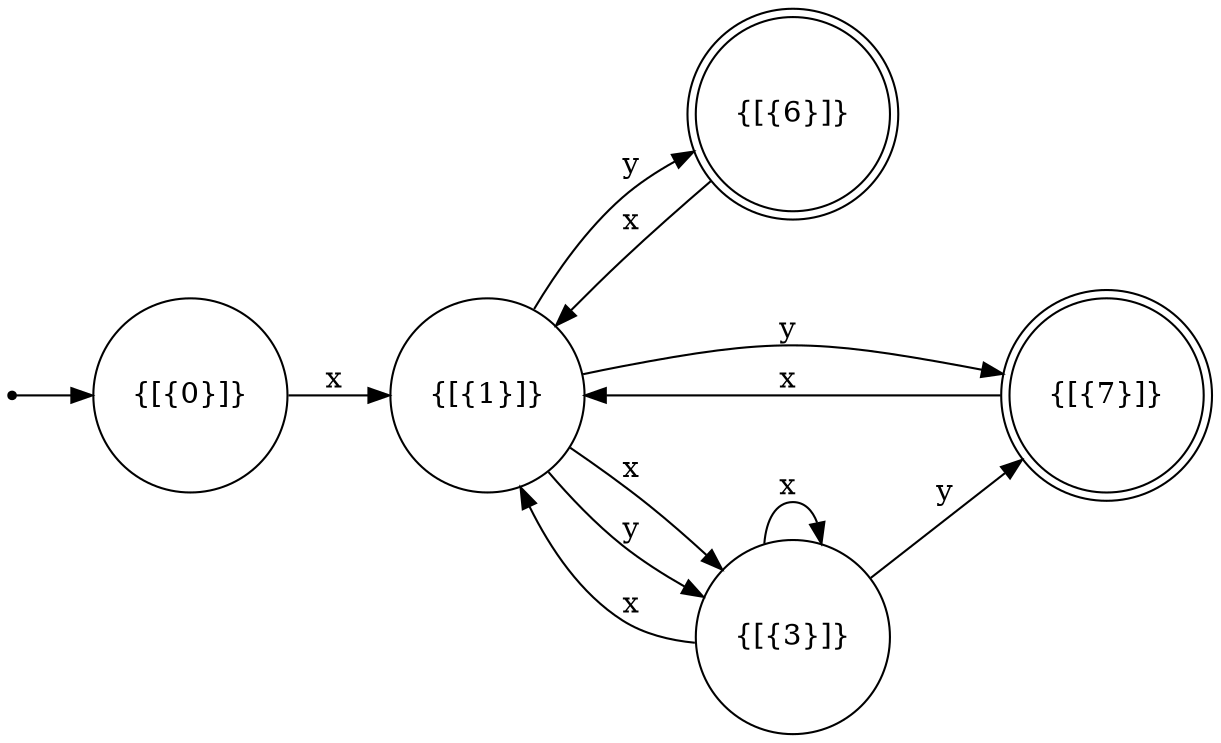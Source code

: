 digraph MealyAutomate {
rankdir=LR;
size=8.5;
    node [shape = point]; qinit;
node [shape = circle];
    qinit -> "{[{0}]}";
"{[{6}]}" [shape = doublecircle];
"{[{7}]}" [shape = doublecircle];
    "{[{0}]}" -> "{[{1}]}" [label="x "];
    "{[{1}]}" -> "{[{7}]}" [label="y "];
    "{[{1}]}" -> "{[{3}]}" [label="x "];
    "{[{3}]}" -> "{[{1}]}" [label="x "];
    "{[{3}]}" -> "{[{7}]}" [label="y "];
    "{[{3}]}" -> "{[{3}]}" [label="x "];
    "{[{7}]}" -> "{[{1}]}" [label="x "];
    "{[{6}]}" -> "{[{1}]}" [label="x "];
    "{[{1}]}" -> "{[{6}]}" [label="y "];
    "{[{1}]}" -> "{[{3}]}" [label="y "];
}
